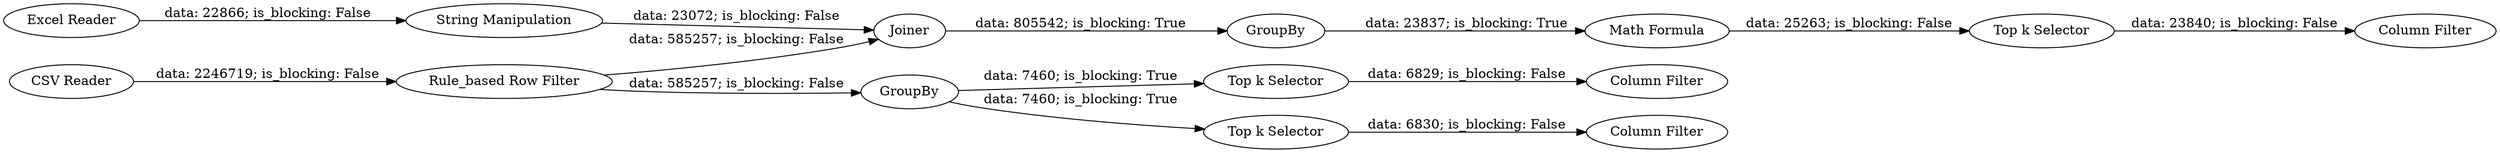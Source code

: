digraph {
	"-1655457265194084873_12" [label="Column Filter"]
	"-1655457265194084873_13" [label="Column Filter"]
	"-1655457265194084873_8" [label=Joiner]
	"-1655457265194084873_5" [label=GroupBy]
	"-1655457265194084873_4" [label="String Manipulation"]
	"-1655457265194084873_1" [label="CSV Reader"]
	"-1655457265194084873_14" [label="Column Filter"]
	"-1655457265194084873_6" [label="Top k Selector"]
	"-1655457265194084873_2" [label="Excel Reader"]
	"-1655457265194084873_3" [label="Rule_based Row Filter"]
	"-1655457265194084873_7" [label="Top k Selector"]
	"-1655457265194084873_11" [label=GroupBy]
	"-1655457265194084873_9" [label="Math Formula"]
	"-1655457265194084873_10" [label="Top k Selector"]
	"-1655457265194084873_10" -> "-1655457265194084873_14" [label="data: 23840; is_blocking: False"]
	"-1655457265194084873_1" -> "-1655457265194084873_3" [label="data: 2246719; is_blocking: False"]
	"-1655457265194084873_11" -> "-1655457265194084873_9" [label="data: 23837; is_blocking: True"]
	"-1655457265194084873_9" -> "-1655457265194084873_10" [label="data: 25263; is_blocking: False"]
	"-1655457265194084873_4" -> "-1655457265194084873_8" [label="data: 23072; is_blocking: False"]
	"-1655457265194084873_7" -> "-1655457265194084873_13" [label="data: 6830; is_blocking: False"]
	"-1655457265194084873_2" -> "-1655457265194084873_4" [label="data: 22866; is_blocking: False"]
	"-1655457265194084873_5" -> "-1655457265194084873_7" [label="data: 7460; is_blocking: True"]
	"-1655457265194084873_5" -> "-1655457265194084873_6" [label="data: 7460; is_blocking: True"]
	"-1655457265194084873_3" -> "-1655457265194084873_5" [label="data: 585257; is_blocking: False"]
	"-1655457265194084873_6" -> "-1655457265194084873_12" [label="data: 6829; is_blocking: False"]
	"-1655457265194084873_3" -> "-1655457265194084873_8" [label="data: 585257; is_blocking: False"]
	"-1655457265194084873_8" -> "-1655457265194084873_11" [label="data: 805542; is_blocking: True"]
	rankdir=LR
}
